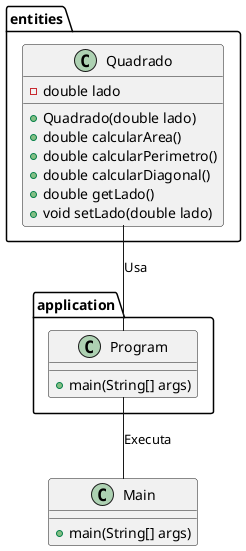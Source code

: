 @startuml

package "entities" {
    class Quadrado {
        - double lado
        + Quadrado(double lado)
        + double calcularArea()
        + double calcularPerimetro()
        + double calcularDiagonal()
        + double getLado()
        + void setLado(double lado)
    }
}

package "application" {
    class Program {
        + main(String[] args)
    }
}

class Main {
    + main(String[] args)
}

Quadrado -- Program : "Usa"
Program -- Main : "Executa"

@enduml
